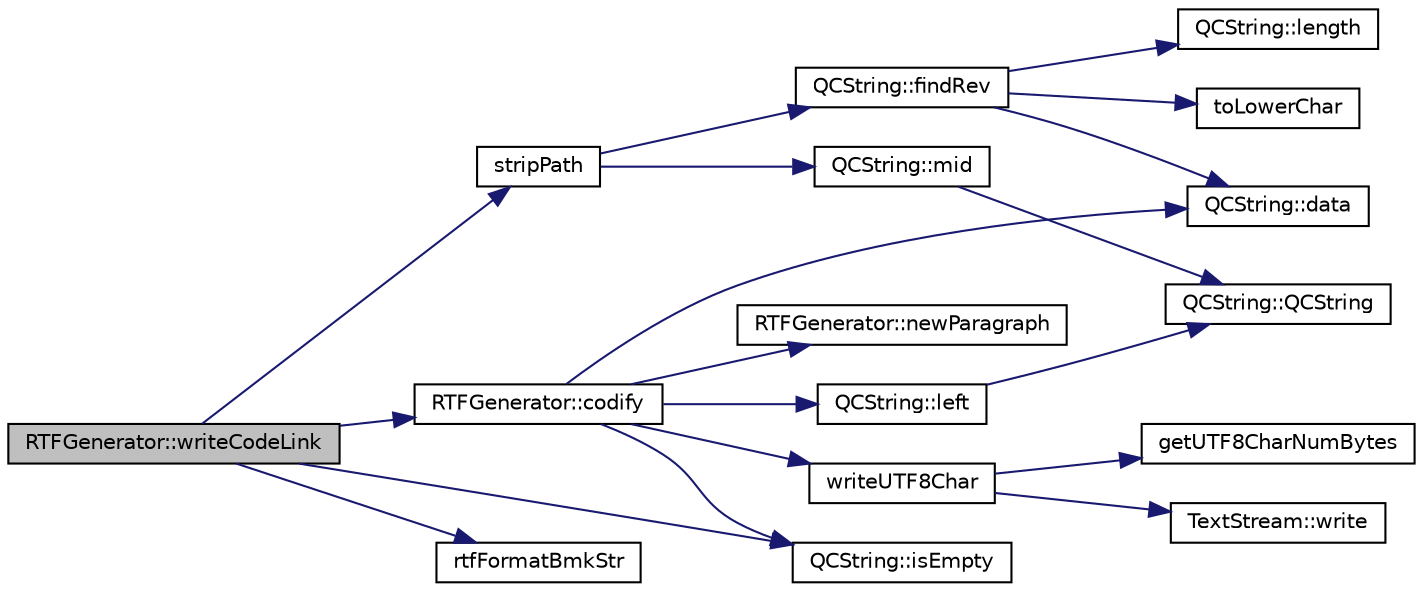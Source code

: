digraph "RTFGenerator::writeCodeLink"
{
 // LATEX_PDF_SIZE
  edge [fontname="Helvetica",fontsize="10",labelfontname="Helvetica",labelfontsize="10"];
  node [fontname="Helvetica",fontsize="10",shape=record];
  rankdir="LR";
  Node1 [label="RTFGenerator::writeCodeLink",height=0.2,width=0.4,color="black", fillcolor="grey75", style="filled", fontcolor="black",tooltip=" "];
  Node1 -> Node2 [color="midnightblue",fontsize="10",style="solid"];
  Node2 [label="RTFGenerator::codify",height=0.2,width=0.4,color="black", fillcolor="white", style="filled",URL="$classRTFGenerator.html#ac27eb87f6144616e5528fcdb59df3fbb",tooltip=" "];
  Node2 -> Node3 [color="midnightblue",fontsize="10",style="solid"];
  Node3 [label="QCString::data",height=0.2,width=0.4,color="black", fillcolor="white", style="filled",URL="$classQCString.html#ac3aa3ac1a1c36d3305eba22a2eb0d098",tooltip=" "];
  Node2 -> Node4 [color="midnightblue",fontsize="10",style="solid"];
  Node4 [label="QCString::isEmpty",height=0.2,width=0.4,color="black", fillcolor="white", style="filled",URL="$classQCString.html#a621c4090d69ad7d05ef8e5234376c3d8",tooltip=" "];
  Node2 -> Node5 [color="midnightblue",fontsize="10",style="solid"];
  Node5 [label="QCString::left",height=0.2,width=0.4,color="black", fillcolor="white", style="filled",URL="$classQCString.html#aecf8b66312c4e97333219cc344c11a4f",tooltip=" "];
  Node5 -> Node6 [color="midnightblue",fontsize="10",style="solid"];
  Node6 [label="QCString::QCString",height=0.2,width=0.4,color="black", fillcolor="white", style="filled",URL="$classQCString.html#ad691e1087cc03e14e00d1147ae0ecab7",tooltip=" "];
  Node2 -> Node7 [color="midnightblue",fontsize="10",style="solid"];
  Node7 [label="RTFGenerator::newParagraph",height=0.2,width=0.4,color="black", fillcolor="white", style="filled",URL="$classRTFGenerator.html#a19bbf6e08804ee457c7aa9e07b833ba0",tooltip=" "];
  Node2 -> Node8 [color="midnightblue",fontsize="10",style="solid"];
  Node8 [label="writeUTF8Char",height=0.2,width=0.4,color="black", fillcolor="white", style="filled",URL="$utf8_8cpp.html#ae9de248ba9e19731fb682352dcbc1b3c",tooltip=" "];
  Node8 -> Node9 [color="midnightblue",fontsize="10",style="solid"];
  Node9 [label="getUTF8CharNumBytes",height=0.2,width=0.4,color="black", fillcolor="white", style="filled",URL="$utf8_8cpp.html#aaca02fb609a02d6006c4ae5d02a20b9b",tooltip=" "];
  Node8 -> Node10 [color="midnightblue",fontsize="10",style="solid"];
  Node10 [label="TextStream::write",height=0.2,width=0.4,color="black", fillcolor="white", style="filled",URL="$classTextStream.html#aaa78941b7f04d95ca3be7d11073828f0",tooltip=" "];
  Node1 -> Node4 [color="midnightblue",fontsize="10",style="solid"];
  Node1 -> Node11 [color="midnightblue",fontsize="10",style="solid"];
  Node11 [label="rtfFormatBmkStr",height=0.2,width=0.4,color="black", fillcolor="white", style="filled",URL="$util_8cpp.html#a0de8a7e9fdf9ae4c06959f6bc834b12c",tooltip=" "];
  Node1 -> Node12 [color="midnightblue",fontsize="10",style="solid"];
  Node12 [label="stripPath",height=0.2,width=0.4,color="black", fillcolor="white", style="filled",URL="$util_8cpp.html#a3d37ec79f266698bd836af54ba75e63e",tooltip=" "];
  Node12 -> Node13 [color="midnightblue",fontsize="10",style="solid"];
  Node13 [label="QCString::findRev",height=0.2,width=0.4,color="black", fillcolor="white", style="filled",URL="$classQCString.html#ab47a6435c16d61d04fb448f1080b4e26",tooltip=" "];
  Node13 -> Node3 [color="midnightblue",fontsize="10",style="solid"];
  Node13 -> Node14 [color="midnightblue",fontsize="10",style="solid"];
  Node14 [label="QCString::length",height=0.2,width=0.4,color="black", fillcolor="white", style="filled",URL="$classQCString.html#ac52596733e9110b778019946d73fb268",tooltip=" "];
  Node13 -> Node15 [color="midnightblue",fontsize="10",style="solid"];
  Node15 [label="toLowerChar",height=0.2,width=0.4,color="black", fillcolor="white", style="filled",URL="$qcstring_8cpp.html#a4e545641f98651d4fb8299b407721f9b",tooltip=" "];
  Node12 -> Node16 [color="midnightblue",fontsize="10",style="solid"];
  Node16 [label="QCString::mid",height=0.2,width=0.4,color="black", fillcolor="white", style="filled",URL="$classQCString.html#a27136caf9c0bc4daca574cda6f113551",tooltip=" "];
  Node16 -> Node6 [color="midnightblue",fontsize="10",style="solid"];
}
